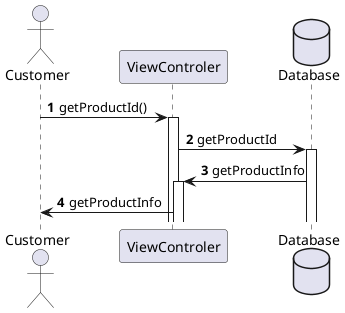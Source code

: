 @startuml
'https://plantuml.com/sequence-diagram

autonumber

Actor Customer as c
Participant ViewControler as vc
database Database as db

c -> vc:getProductId()
activate vc
vc -> db:getProductId
activate db
db -> vc: getProductInfo
activate vc
vc -> c: getProductInfo
@enduml